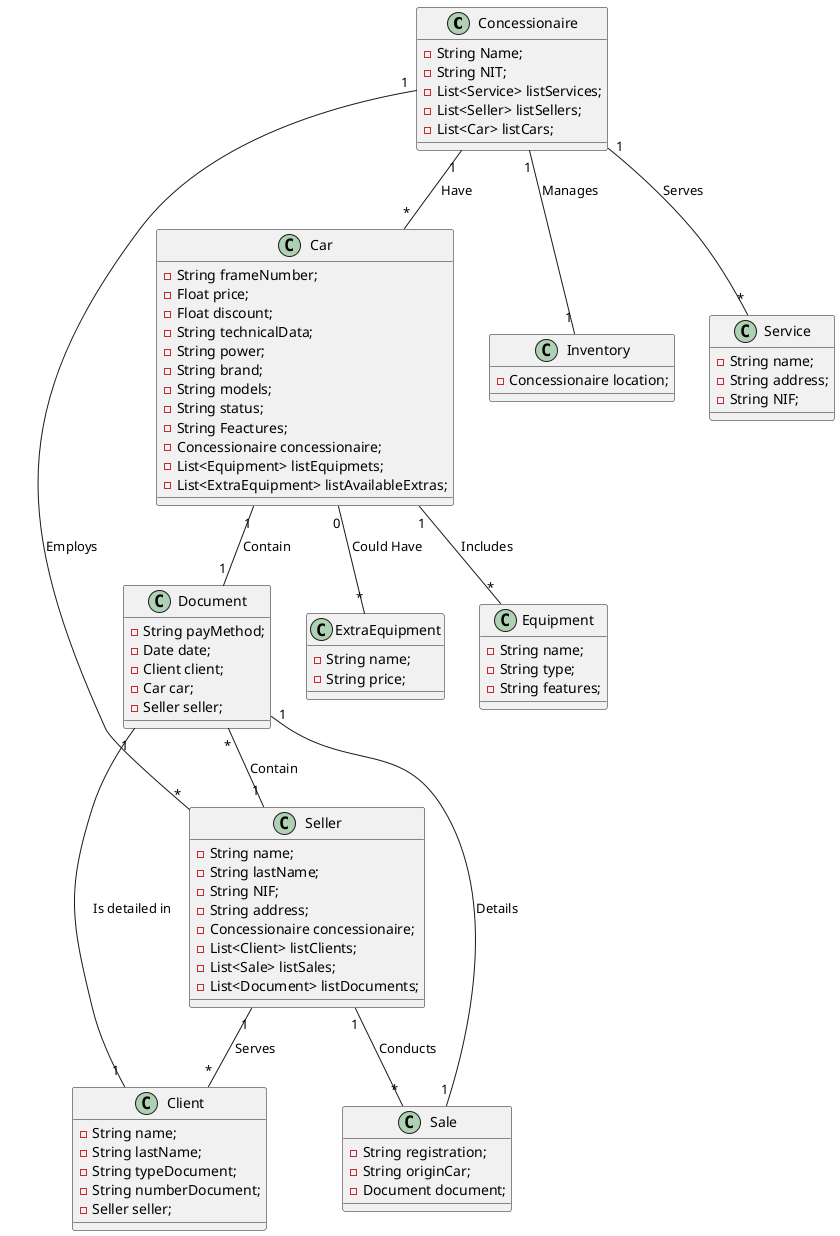 @startuml "ejercicio29"

class Concessionaire {
    - String Name;
    - String NIT;
    - List<Service> listServices;
    - List<Seller> listSellers;
    - List<Car> listCars;

}

class Car {
    - String frameNumber;
    - Float price;
    - Float discount;
    - String technicalData;
    - String power;
    - String brand;
    - String models;
    - String status;
    - String Feactures;
    - Concessionaire concessionaire;
    - List<Equipment> listEquipmets;
    - List<ExtraEquipment> listAvailableExtras;
}

class Equipment {
    - String name;
    - String type;
    - String features;
}

class ExtraEquipment {
    - String name;
    - String price;
}

class Inventory {
    - Concessionaire location;
}

class Client {
    - String name;
    - String lastName;
    - String typeDocument;
    - String numberDocument;
    - Seller seller;
}

class Seller {
    - String name;
    - String lastName;
    - String NIF;
    - String address;
    - Concessionaire concessionaire;
    - List<Client> listClients;
    - List<Sale> listSales;
    - List<Document> listDocuments;

}

class Document {
    - String payMethod;
    - Date date;
    - Client client;
    - Car car;
    - Seller seller;

}

class Service {
    - String name;
    - String address;
    - String NIF;
}

class Sale {
    - String registration;
    - String originCar;
    - Document document;
}


Concessionaire "1" -- "*" Car: Have
Car "1"  -- "*" Equipment: Includes
Car "0" -- "*" ExtraEquipment: Could Have
Concessionaire "1" -- "1" Inventory: Manages
Concessionaire "1" -- "*" Service: Serves
Concessionaire "1" -- "*" Seller: Employs
Document "1" -- "1" Sale: Details
Client "1" -- "1" Document: Is detailed in
Seller "1" -- "*" Client: Serves
Seller "1" -- "*" Sale: Conducts
Document "*" -- "1" Seller: Contain
Car "1" -- "1" Document: Contain

@enduml